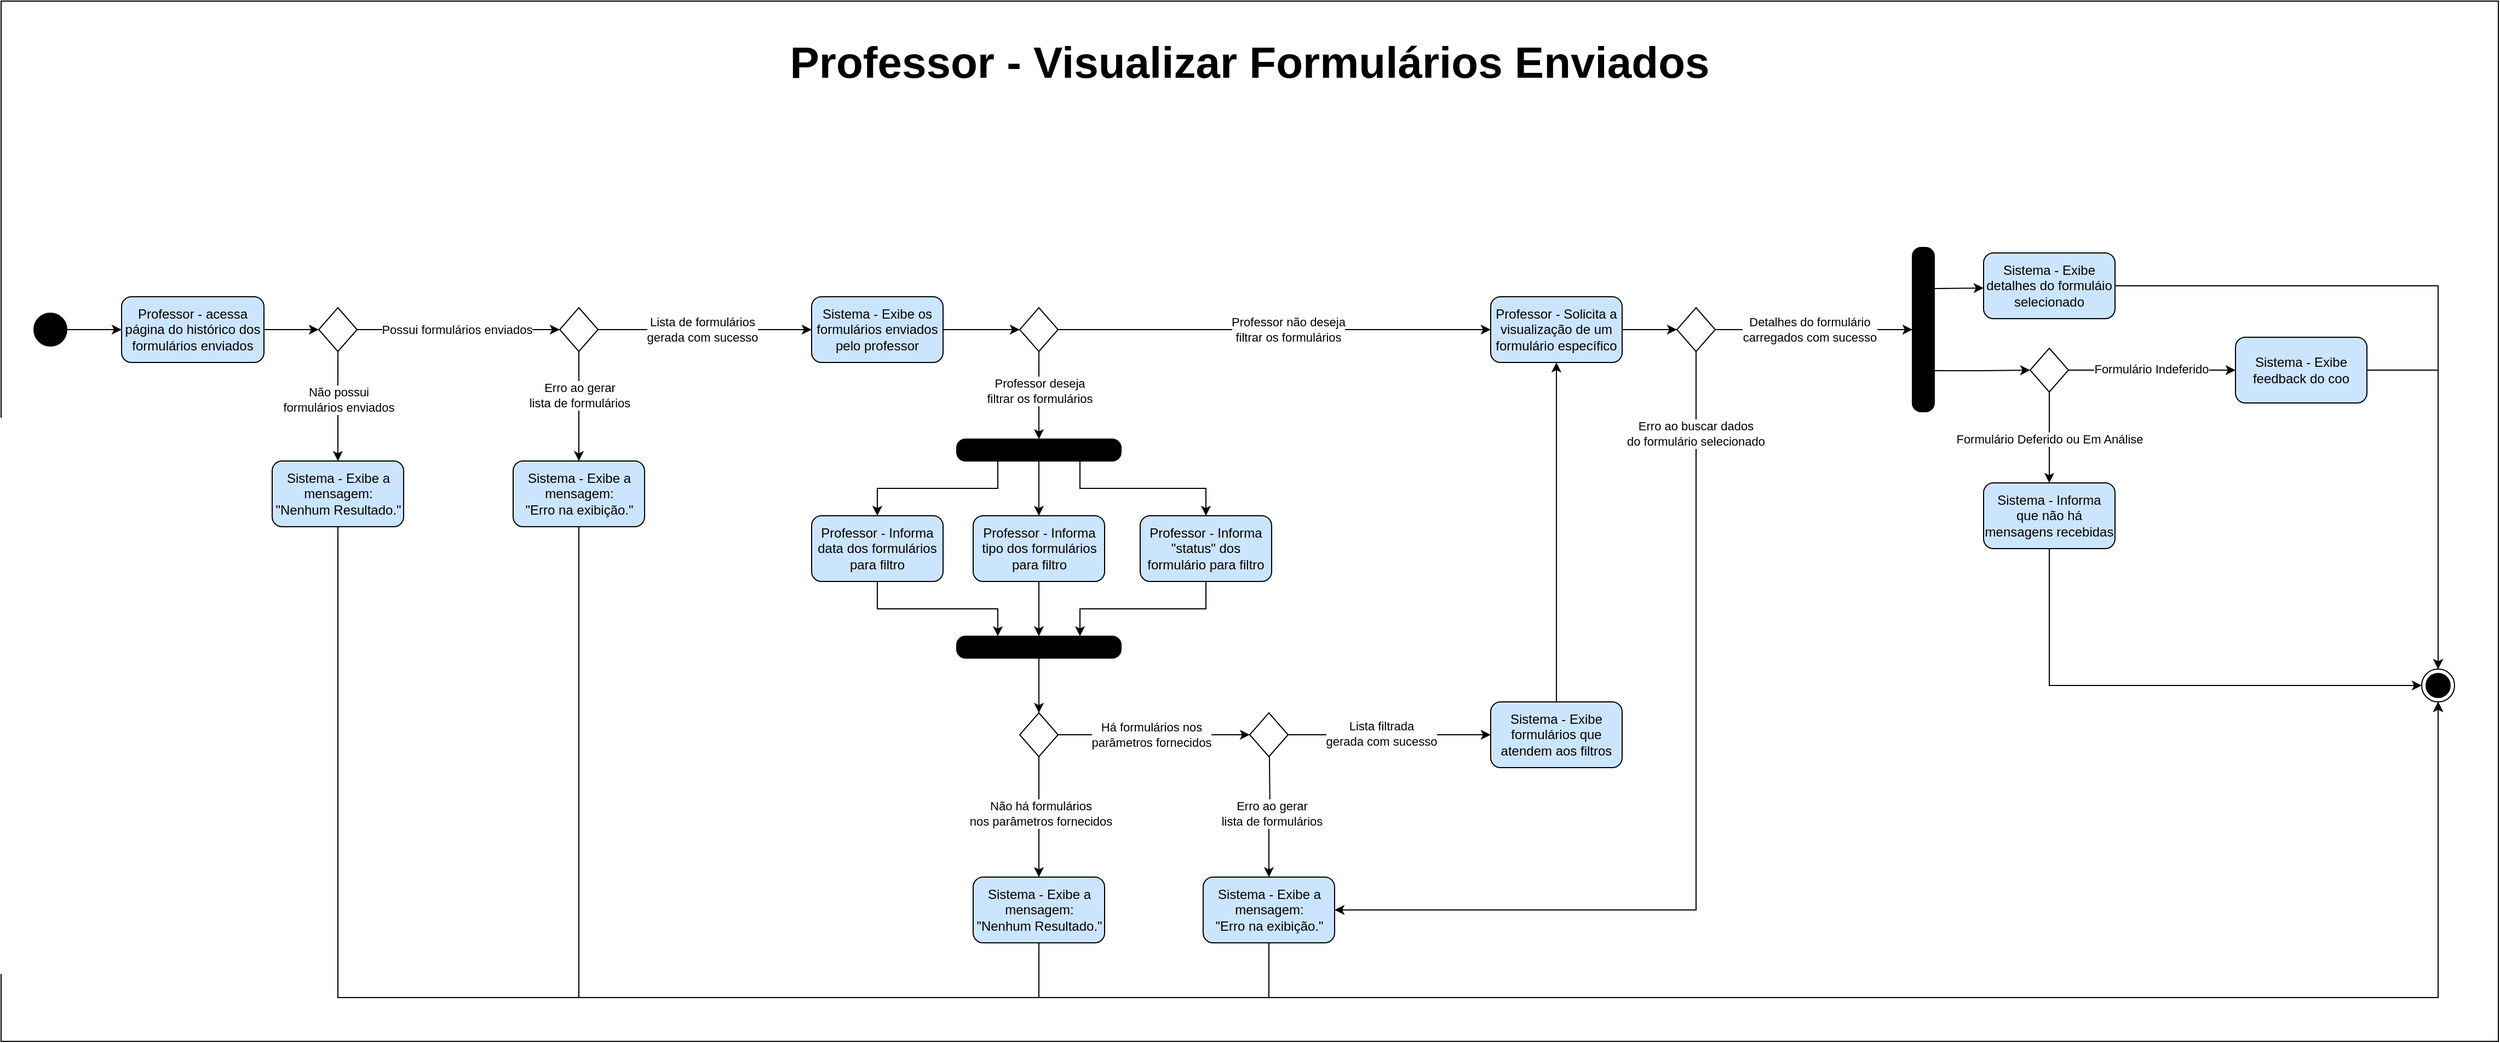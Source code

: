 <mxfile version="24.4.4" type="device">
  <diagram name="Page-1" id="IXXac6OYDvQR_CGgJ1Zi">
    <mxGraphModel dx="1750" dy="942" grid="1" gridSize="10" guides="1" tooltips="1" connect="1" arrows="1" fold="1" page="1" pageScale="1" pageWidth="850" pageHeight="1100" math="0" shadow="0">
      <root>
        <mxCell id="0" />
        <mxCell id="1" parent="0" />
        <mxCell id="3EkjWw5t4jy6jvHcOLfg-1" value="" style="rounded=0;whiteSpace=wrap;html=1;fillColor=none;" parent="1" vertex="1">
          <mxGeometry x="160" y="100" width="2280" height="950" as="geometry" />
        </mxCell>
        <mxCell id="3EkjWw5t4jy6jvHcOLfg-4" value="" style="ellipse;html=1;shape=endState;fillColor=#000000;strokeColor=#000000;" parent="1" vertex="1">
          <mxGeometry x="2370" y="710" width="30" height="30" as="geometry" />
        </mxCell>
        <mxCell id="3EkjWw5t4jy6jvHcOLfg-5" style="edgeStyle=orthogonalEdgeStyle;rounded=0;orthogonalLoop=1;jettySize=auto;html=1;exitX=1;exitY=0.5;exitDx=0;exitDy=0;exitPerimeter=0;entryX=0;entryY=0.5;entryDx=0;entryDy=0;" parent="1" source="3EkjWw5t4jy6jvHcOLfg-6" target="3EkjWw5t4jy6jvHcOLfg-8" edge="1">
          <mxGeometry relative="1" as="geometry" />
        </mxCell>
        <mxCell id="3EkjWw5t4jy6jvHcOLfg-6" value="" style="verticalLabelPosition=bottom;verticalAlign=top;html=1;shape=mxgraph.flowchart.on-page_reference;fillColor=#000000;" parent="1" vertex="1">
          <mxGeometry x="190" y="385" width="30" height="30" as="geometry" />
        </mxCell>
        <mxCell id="3EkjWw5t4jy6jvHcOLfg-7" style="edgeStyle=orthogonalEdgeStyle;rounded=0;orthogonalLoop=1;jettySize=auto;html=1;exitX=1;exitY=0.5;exitDx=0;exitDy=0;entryX=0;entryY=0.5;entryDx=0;entryDy=0;" parent="1" source="3EkjWw5t4jy6jvHcOLfg-8" target="3EkjWw5t4jy6jvHcOLfg-71" edge="1">
          <mxGeometry relative="1" as="geometry" />
        </mxCell>
        <mxCell id="3EkjWw5t4jy6jvHcOLfg-8" value="Professor -&amp;nbsp;acessa página do histórico dos formulários enviados" style="rounded=1;whiteSpace=wrap;html=1;fillColor=#CCE5FF;" parent="1" vertex="1">
          <mxGeometry x="270" y="370" width="130" height="60" as="geometry" />
        </mxCell>
        <mxCell id="HV80x1tlVx-LBfXgwce5-30" style="edgeStyle=orthogonalEdgeStyle;rounded=0;orthogonalLoop=1;jettySize=auto;html=1;exitX=0.5;exitY=1;exitDx=0;exitDy=0;entryX=0;entryY=0.5;entryDx=0;entryDy=0;" edge="1" parent="1" source="3EkjWw5t4jy6jvHcOLfg-16" target="HV80x1tlVx-LBfXgwce5-27">
          <mxGeometry relative="1" as="geometry" />
        </mxCell>
        <mxCell id="HV80x1tlVx-LBfXgwce5-34" value="Professor deseja &lt;br&gt;filtrar os formulários" style="edgeLabel;html=1;align=center;verticalAlign=middle;resizable=0;points=[];" vertex="1" connectable="0" parent="HV80x1tlVx-LBfXgwce5-30">
          <mxGeometry x="-0.117" relative="1" as="geometry">
            <mxPoint as="offset" />
          </mxGeometry>
        </mxCell>
        <mxCell id="HV80x1tlVx-LBfXgwce5-32" style="edgeStyle=orthogonalEdgeStyle;rounded=0;orthogonalLoop=1;jettySize=auto;html=1;exitX=1;exitY=0.5;exitDx=0;exitDy=0;entryX=0;entryY=0.5;entryDx=0;entryDy=0;" edge="1" parent="1" source="3EkjWw5t4jy6jvHcOLfg-16" target="3EkjWw5t4jy6jvHcOLfg-21">
          <mxGeometry relative="1" as="geometry">
            <Array as="points">
              <mxPoint x="1520" y="400" />
            </Array>
          </mxGeometry>
        </mxCell>
        <mxCell id="HV80x1tlVx-LBfXgwce5-38" value="Professor não deseja&lt;br&gt;filtrar os formulários" style="edgeLabel;html=1;align=center;verticalAlign=middle;resizable=0;points=[];" vertex="1" connectable="0" parent="HV80x1tlVx-LBfXgwce5-32">
          <mxGeometry x="-0.367" y="-3" relative="1" as="geometry">
            <mxPoint x="85" y="-3" as="offset" />
          </mxGeometry>
        </mxCell>
        <mxCell id="3EkjWw5t4jy6jvHcOLfg-16" value="" style="rhombus;whiteSpace=wrap;html=1;" parent="1" vertex="1">
          <mxGeometry x="1090" y="380" width="35" height="40" as="geometry" />
        </mxCell>
        <mxCell id="3EkjWw5t4jy6jvHcOLfg-17" style="edgeStyle=orthogonalEdgeStyle;rounded=0;orthogonalLoop=1;jettySize=auto;html=1;exitX=1;exitY=0.5;exitDx=0;exitDy=0;entryX=0;entryY=0.5;entryDx=0;entryDy=0;" parent="1" source="3EkjWw5t4jy6jvHcOLfg-18" target="3EkjWw5t4jy6jvHcOLfg-16" edge="1">
          <mxGeometry relative="1" as="geometry" />
        </mxCell>
        <mxCell id="3EkjWw5t4jy6jvHcOLfg-18" value="Sistema - Exibe os formulários enviados pelo professor" style="rounded=1;whiteSpace=wrap;html=1;fillColor=#CCE5FF;" parent="1" vertex="1">
          <mxGeometry x="900" y="370" width="120" height="60" as="geometry" />
        </mxCell>
        <mxCell id="HV80x1tlVx-LBfXgwce5-54" style="edgeStyle=orthogonalEdgeStyle;rounded=0;orthogonalLoop=1;jettySize=auto;html=1;exitX=1;exitY=0.5;exitDx=0;exitDy=0;entryX=0;entryY=0.5;entryDx=0;entryDy=0;" edge="1" parent="1" source="3EkjWw5t4jy6jvHcOLfg-21" target="HV80x1tlVx-LBfXgwce5-24">
          <mxGeometry relative="1" as="geometry" />
        </mxCell>
        <mxCell id="3EkjWw5t4jy6jvHcOLfg-21" value="Professor - Solicita a visualização de um formulário específico" style="rounded=1;whiteSpace=wrap;html=1;fillColor=#CCE5FF;" parent="1" vertex="1">
          <mxGeometry x="1520" y="370" width="120" height="60" as="geometry" />
        </mxCell>
        <mxCell id="3EkjWw5t4jy6jvHcOLfg-47" value="&lt;span style=&quot;font-size: 40px;&quot;&gt;&lt;b&gt;Professor - Visualizar Formulários Enviados&lt;/b&gt;&lt;/span&gt;" style="text;html=1;align=center;verticalAlign=middle;whiteSpace=wrap;rounded=0;" parent="1" vertex="1">
          <mxGeometry x="160" y="140" width="2280" height="30" as="geometry" />
        </mxCell>
        <mxCell id="HV80x1tlVx-LBfXgwce5-41" style="edgeStyle=orthogonalEdgeStyle;rounded=0;orthogonalLoop=1;jettySize=auto;html=1;exitX=0.5;exitY=1;exitDx=0;exitDy=0;entryX=0;entryY=0.75;entryDx=0;entryDy=0;" edge="1" parent="1" source="3EkjWw5t4jy6jvHcOLfg-51" target="HV80x1tlVx-LBfXgwce5-39">
          <mxGeometry relative="1" as="geometry" />
        </mxCell>
        <mxCell id="3EkjWw5t4jy6jvHcOLfg-51" value="Professor - Informa data dos formulários para filtro" style="rounded=1;whiteSpace=wrap;html=1;fillColor=#CCE5FF;arcSize=15;" parent="1" vertex="1">
          <mxGeometry x="900" y="570" width="120" height="60" as="geometry" />
        </mxCell>
        <mxCell id="HV80x1tlVx-LBfXgwce5-40" style="edgeStyle=orthogonalEdgeStyle;rounded=0;orthogonalLoop=1;jettySize=auto;html=1;exitX=0.5;exitY=1;exitDx=0;exitDy=0;entryX=0;entryY=0.5;entryDx=0;entryDy=0;" edge="1" parent="1" source="3EkjWw5t4jy6jvHcOLfg-53" target="HV80x1tlVx-LBfXgwce5-39">
          <mxGeometry relative="1" as="geometry" />
        </mxCell>
        <mxCell id="3EkjWw5t4jy6jvHcOLfg-53" value="Professor - Informa tipo dos formulários para filtro" style="rounded=1;whiteSpace=wrap;html=1;fillColor=#CCE5FF;arcSize=15;" parent="1" vertex="1">
          <mxGeometry x="1047.5" y="570" width="120" height="60" as="geometry" />
        </mxCell>
        <mxCell id="HV80x1tlVx-LBfXgwce5-52" style="edgeStyle=orthogonalEdgeStyle;rounded=0;orthogonalLoop=1;jettySize=auto;html=1;exitX=0.5;exitY=0;exitDx=0;exitDy=0;entryX=0.5;entryY=1;entryDx=0;entryDy=0;" edge="1" parent="1" source="3EkjWw5t4jy6jvHcOLfg-64" target="3EkjWw5t4jy6jvHcOLfg-21">
          <mxGeometry relative="1" as="geometry" />
        </mxCell>
        <mxCell id="3EkjWw5t4jy6jvHcOLfg-64" value="Sistema - Exibe formulários que atendem aos filtros" style="rounded=1;whiteSpace=wrap;html=1;fillColor=#CCE5FF;" parent="1" vertex="1">
          <mxGeometry x="1520" y="740" width="120" height="60" as="geometry" />
        </mxCell>
        <mxCell id="HV80x1tlVx-LBfXgwce5-2" style="edgeStyle=orthogonalEdgeStyle;rounded=0;orthogonalLoop=1;jettySize=auto;html=1;exitX=1;exitY=0.5;exitDx=0;exitDy=0;entryX=0;entryY=0.5;entryDx=0;entryDy=0;" edge="1" parent="1" source="3EkjWw5t4jy6jvHcOLfg-70" target="HV80x1tlVx-LBfXgwce5-17">
          <mxGeometry relative="1" as="geometry" />
        </mxCell>
        <mxCell id="HV80x1tlVx-LBfXgwce5-15" value="Há formulários nos &lt;br&gt;parâmetros fornecidos" style="edgeLabel;html=1;align=center;verticalAlign=middle;resizable=0;points=[];" vertex="1" connectable="0" parent="HV80x1tlVx-LBfXgwce5-2">
          <mxGeometry x="-0.44" relative="1" as="geometry">
            <mxPoint x="36" as="offset" />
          </mxGeometry>
        </mxCell>
        <mxCell id="HV80x1tlVx-LBfXgwce5-20" style="edgeStyle=orthogonalEdgeStyle;rounded=0;orthogonalLoop=1;jettySize=auto;html=1;exitX=0.5;exitY=1;exitDx=0;exitDy=0;entryX=0.5;entryY=0;entryDx=0;entryDy=0;" edge="1" parent="1" source="3EkjWw5t4jy6jvHcOLfg-70" target="HV80x1tlVx-LBfXgwce5-21">
          <mxGeometry relative="1" as="geometry" />
        </mxCell>
        <mxCell id="HV80x1tlVx-LBfXgwce5-45" value="&lt;span style=&quot;color: rgba(0, 0, 0, 0); font-family: monospace; font-size: 0px; text-align: start; background-color: rgb(251, 251, 251);&quot;&gt;%3CmxGraphModel%3E%3Croot%3E%3CmxCell%20id%3D%220%22%2F%3E%3CmxCell%20id%3D%221%22%20parent%3D%220%22%2F%3E%3CmxCell%20id%3D%222%22%20value%3D%22H%C3%A1%20formul%C3%A1rios%20nos%20%26lt%3Bbr%26gt%3Bpar%C3%A2metros%20fornecidos%22%20style%3D%22edgeLabel%3Bhtml%3D1%3Balign%3Dcenter%3BverticalAlign%3Dmiddle%3Bresizable%3D0%3Bpoints%3D%5B%5D%3B%22%20vertex%3D%221%22%20connectable%3D%220%22%20parent%3D%221%22%3E%3CmxGeometry%20x%3D%221209.571%22%20y%3D%22770%22%20as%3D%22geometry%22%2F%3E%3C%2FmxCell%3E%3C%2Froot%3E%3C%2FmxGraphModel%3E&lt;/span&gt;&lt;span style=&quot;color: rgba(0, 0, 0, 0); font-family: monospace; font-size: 0px; text-align: start; background-color: rgb(251, 251, 251);&quot;&gt;%3CmxGraphModel%3E%3Croot%3E%3CmxCell%20id%3D%220%22%2F%3E%3CmxCell%20id%3D%221%22%20parent%3D%220%22%2F%3E%3CmxCell%20id%3D%222%22%20value%3D%22H%C3%A1%20formul%C3%A1rios%20nos%20%26lt%3Bbr%26gt%3Bpar%C3%A2metros%20fornecidos%22%20style%3D%22edgeLabel%3Bhtml%3D1%3Balign%3Dcenter%3BverticalAlign%3Dmiddle%3Bresizable%3D0%3Bpoints%3D%5B%5D%3B%22%20vertex%3D%221%22%20connectable%3D%220%22%20parent%3D%221%22%3E%3CmxGeometry%20x%3D%221209.571%22%20y%3D%22770%22%20as%3D%22geometry%22%2F%3E%3C%2FmxCell%3E%3C%2Froot%3E%3C%2FmxGraphModel%3E&lt;/span&gt;" style="edgeLabel;html=1;align=center;verticalAlign=middle;resizable=0;points=[];" vertex="1" connectable="0" parent="HV80x1tlVx-LBfXgwce5-20">
          <mxGeometry x="-0.22" relative="1" as="geometry">
            <mxPoint as="offset" />
          </mxGeometry>
        </mxCell>
        <mxCell id="HV80x1tlVx-LBfXgwce5-46" value="Não há formulários &lt;br&gt;nos parâmetros fornecidos" style="edgeLabel;html=1;align=center;verticalAlign=middle;resizable=0;points=[];" vertex="1" connectable="0" parent="HV80x1tlVx-LBfXgwce5-20">
          <mxGeometry x="-0.063" y="1" relative="1" as="geometry">
            <mxPoint as="offset" />
          </mxGeometry>
        </mxCell>
        <mxCell id="3EkjWw5t4jy6jvHcOLfg-70" value="" style="rhombus;whiteSpace=wrap;html=1;" parent="1" vertex="1">
          <mxGeometry x="1090" y="750" width="35" height="40" as="geometry" />
        </mxCell>
        <mxCell id="3EkjWw5t4jy6jvHcOLfg-72" style="edgeStyle=orthogonalEdgeStyle;rounded=0;orthogonalLoop=1;jettySize=auto;html=1;exitX=1;exitY=0.5;exitDx=0;exitDy=0;entryX=0;entryY=0.5;entryDx=0;entryDy=0;" parent="1" source="3EkjWw5t4jy6jvHcOLfg-71" target="HV80x1tlVx-LBfXgwce5-5" edge="1">
          <mxGeometry relative="1" as="geometry" />
        </mxCell>
        <mxCell id="3EkjWw5t4jy6jvHcOLfg-73" value="Possui formulários enviados" style="edgeLabel;html=1;align=center;verticalAlign=middle;resizable=0;points=[];" parent="3EkjWw5t4jy6jvHcOLfg-72" vertex="1" connectable="0">
          <mxGeometry x="-0.351" y="3" relative="1" as="geometry">
            <mxPoint x="31" y="3" as="offset" />
          </mxGeometry>
        </mxCell>
        <mxCell id="3EkjWw5t4jy6jvHcOLfg-74" style="edgeStyle=orthogonalEdgeStyle;rounded=0;orthogonalLoop=1;jettySize=auto;html=1;exitX=0.5;exitY=1;exitDx=0;exitDy=0;entryX=0.5;entryY=0;entryDx=0;entryDy=0;" parent="1" source="3EkjWw5t4jy6jvHcOLfg-71" target="HV80x1tlVx-LBfXgwce5-3" edge="1">
          <mxGeometry relative="1" as="geometry" />
        </mxCell>
        <mxCell id="3EkjWw5t4jy6jvHcOLfg-75" value="Não possui &lt;br&gt;formulários enviados" style="edgeLabel;html=1;align=center;verticalAlign=middle;resizable=0;points=[];" parent="3EkjWw5t4jy6jvHcOLfg-74" vertex="1" connectable="0">
          <mxGeometry x="-0.929" y="2" relative="1" as="geometry">
            <mxPoint x="-2" y="40" as="offset" />
          </mxGeometry>
        </mxCell>
        <mxCell id="3EkjWw5t4jy6jvHcOLfg-71" value="" style="rhombus;whiteSpace=wrap;html=1;" parent="1" vertex="1">
          <mxGeometry x="450" y="380" width="35" height="40" as="geometry" />
        </mxCell>
        <mxCell id="HV80x1tlVx-LBfXgwce5-4" style="edgeStyle=orthogonalEdgeStyle;rounded=0;orthogonalLoop=1;jettySize=auto;html=1;exitX=0.5;exitY=1;exitDx=0;exitDy=0;entryX=0.5;entryY=1;entryDx=0;entryDy=0;" edge="1" parent="1" source="HV80x1tlVx-LBfXgwce5-3" target="3EkjWw5t4jy6jvHcOLfg-4">
          <mxGeometry relative="1" as="geometry">
            <Array as="points">
              <mxPoint x="468" y="1010" />
              <mxPoint x="2385" y="1010" />
            </Array>
          </mxGeometry>
        </mxCell>
        <mxCell id="HV80x1tlVx-LBfXgwce5-3" value="Sistema - Exibe a mensagem: &lt;br&gt;&quot;Nenhum Resultado.&quot;" style="rounded=1;whiteSpace=wrap;html=1;fillColor=#CCE5FF;" vertex="1" parent="1">
          <mxGeometry x="407.5" y="520" width="120" height="60" as="geometry" />
        </mxCell>
        <mxCell id="HV80x1tlVx-LBfXgwce5-7" style="edgeStyle=orthogonalEdgeStyle;rounded=0;orthogonalLoop=1;jettySize=auto;html=1;exitX=1;exitY=0.5;exitDx=0;exitDy=0;entryX=0;entryY=0.5;entryDx=0;entryDy=0;" edge="1" parent="1" source="HV80x1tlVx-LBfXgwce5-5" target="3EkjWw5t4jy6jvHcOLfg-18">
          <mxGeometry relative="1" as="geometry" />
        </mxCell>
        <mxCell id="HV80x1tlVx-LBfXgwce5-9" value="Lista de formulários &lt;br&gt;gerada com sucesso" style="edgeLabel;html=1;align=center;verticalAlign=middle;resizable=0;points=[];" vertex="1" connectable="0" parent="HV80x1tlVx-LBfXgwce5-7">
          <mxGeometry x="-0.147" y="2" relative="1" as="geometry">
            <mxPoint x="12" y="2" as="offset" />
          </mxGeometry>
        </mxCell>
        <mxCell id="HV80x1tlVx-LBfXgwce5-10" style="edgeStyle=orthogonalEdgeStyle;rounded=0;orthogonalLoop=1;jettySize=auto;html=1;exitX=0.5;exitY=1;exitDx=0;exitDy=0;entryX=0.5;entryY=0;entryDx=0;entryDy=0;" edge="1" parent="1" source="HV80x1tlVx-LBfXgwce5-5" target="HV80x1tlVx-LBfXgwce5-12">
          <mxGeometry relative="1" as="geometry" />
        </mxCell>
        <mxCell id="HV80x1tlVx-LBfXgwce5-11" value="Erro ao gerar &lt;br&gt;lista de formulários" style="edgeLabel;html=1;align=center;verticalAlign=middle;resizable=0;points=[];" vertex="1" connectable="0" parent="HV80x1tlVx-LBfXgwce5-10">
          <mxGeometry x="-0.528" y="-1" relative="1" as="geometry">
            <mxPoint x="1" y="16" as="offset" />
          </mxGeometry>
        </mxCell>
        <mxCell id="HV80x1tlVx-LBfXgwce5-5" value="" style="rhombus;whiteSpace=wrap;html=1;" vertex="1" parent="1">
          <mxGeometry x="670" y="380" width="35" height="40" as="geometry" />
        </mxCell>
        <mxCell id="HV80x1tlVx-LBfXgwce5-13" style="edgeStyle=orthogonalEdgeStyle;rounded=0;orthogonalLoop=1;jettySize=auto;html=1;exitX=0.5;exitY=1;exitDx=0;exitDy=0;entryX=0.5;entryY=1;entryDx=0;entryDy=0;" edge="1" parent="1" source="HV80x1tlVx-LBfXgwce5-12" target="3EkjWw5t4jy6jvHcOLfg-4">
          <mxGeometry relative="1" as="geometry">
            <Array as="points">
              <mxPoint x="688" y="1010" />
              <mxPoint x="2385" y="1010" />
            </Array>
          </mxGeometry>
        </mxCell>
        <mxCell id="HV80x1tlVx-LBfXgwce5-12" value="Sistema - Exibe a mensagem: &lt;br&gt;&quot;Erro na exibição.&quot;" style="rounded=1;whiteSpace=wrap;html=1;fillColor=#CCE5FF;" vertex="1" parent="1">
          <mxGeometry x="627.5" y="520" width="120" height="60" as="geometry" />
        </mxCell>
        <mxCell id="HV80x1tlVx-LBfXgwce5-18" style="edgeStyle=orthogonalEdgeStyle;rounded=0;orthogonalLoop=1;jettySize=auto;html=1;exitX=1;exitY=0.5;exitDx=0;exitDy=0;entryX=0;entryY=0.5;entryDx=0;entryDy=0;" edge="1" parent="1" source="HV80x1tlVx-LBfXgwce5-17" target="3EkjWw5t4jy6jvHcOLfg-64">
          <mxGeometry relative="1" as="geometry" />
        </mxCell>
        <mxCell id="HV80x1tlVx-LBfXgwce5-19" value="Lista filtrada&lt;br&gt;gerada com sucesso" style="edgeLabel;html=1;align=center;verticalAlign=middle;resizable=0;points=[];" vertex="1" connectable="0" parent="HV80x1tlVx-LBfXgwce5-18">
          <mxGeometry x="-0.081" y="1" relative="1" as="geometry">
            <mxPoint as="offset" />
          </mxGeometry>
        </mxCell>
        <mxCell id="HV80x1tlVx-LBfXgwce5-17" value="" style="rhombus;whiteSpace=wrap;html=1;" vertex="1" parent="1">
          <mxGeometry x="1300" y="750" width="35" height="40" as="geometry" />
        </mxCell>
        <mxCell id="HV80x1tlVx-LBfXgwce5-83" style="edgeStyle=orthogonalEdgeStyle;rounded=0;orthogonalLoop=1;jettySize=auto;html=1;exitX=0.5;exitY=1;exitDx=0;exitDy=0;entryX=0.5;entryY=1;entryDx=0;entryDy=0;" edge="1" parent="1" source="HV80x1tlVx-LBfXgwce5-21" target="3EkjWw5t4jy6jvHcOLfg-4">
          <mxGeometry relative="1" as="geometry">
            <Array as="points">
              <mxPoint x="1108" y="1010" />
              <mxPoint x="2385" y="1010" />
            </Array>
          </mxGeometry>
        </mxCell>
        <mxCell id="HV80x1tlVx-LBfXgwce5-21" value="Sistema - Exibe a mensagem:&lt;br&gt;&quot;Nenhum Resultado.&quot;" style="rounded=1;whiteSpace=wrap;html=1;fillColor=#CCE5FF;" vertex="1" parent="1">
          <mxGeometry x="1047.5" y="900" width="120" height="60" as="geometry" />
        </mxCell>
        <mxCell id="HV80x1tlVx-LBfXgwce5-58" style="edgeStyle=orthogonalEdgeStyle;rounded=0;orthogonalLoop=1;jettySize=auto;html=1;exitX=1;exitY=0.5;exitDx=0;exitDy=0;entryX=1;entryY=0.5;entryDx=0;entryDy=0;" edge="1" parent="1" source="HV80x1tlVx-LBfXgwce5-24" target="HV80x1tlVx-LBfXgwce5-65">
          <mxGeometry relative="1" as="geometry">
            <mxPoint x="1910" y="400" as="targetPoint" />
          </mxGeometry>
        </mxCell>
        <mxCell id="HV80x1tlVx-LBfXgwce5-59" value="Detalhes do formulário &lt;br&gt;carregados com sucesso" style="edgeLabel;html=1;align=center;verticalAlign=middle;resizable=0;points=[];" vertex="1" connectable="0" parent="HV80x1tlVx-LBfXgwce5-58">
          <mxGeometry x="-0.252" y="4" relative="1" as="geometry">
            <mxPoint x="18" y="4" as="offset" />
          </mxGeometry>
        </mxCell>
        <mxCell id="HV80x1tlVx-LBfXgwce5-60" style="edgeStyle=orthogonalEdgeStyle;rounded=0;orthogonalLoop=1;jettySize=auto;html=1;exitX=0.5;exitY=1;exitDx=0;exitDy=0;entryX=1;entryY=0.5;entryDx=0;entryDy=0;" edge="1" parent="1" source="HV80x1tlVx-LBfXgwce5-24" target="HV80x1tlVx-LBfXgwce5-50">
          <mxGeometry relative="1" as="geometry" />
        </mxCell>
        <mxCell id="HV80x1tlVx-LBfXgwce5-61" value="Erro ao buscar dados &lt;br&gt;do formulário selecionado" style="edgeLabel;html=1;align=center;verticalAlign=middle;resizable=0;points=[];" vertex="1" connectable="0" parent="HV80x1tlVx-LBfXgwce5-60">
          <mxGeometry x="-0.821" y="-1" relative="1" as="geometry">
            <mxPoint as="offset" />
          </mxGeometry>
        </mxCell>
        <mxCell id="HV80x1tlVx-LBfXgwce5-24" value="" style="rhombus;whiteSpace=wrap;html=1;" vertex="1" parent="1">
          <mxGeometry x="1690" y="380" width="35" height="40" as="geometry" />
        </mxCell>
        <mxCell id="HV80x1tlVx-LBfXgwce5-35" style="edgeStyle=orthogonalEdgeStyle;rounded=0;orthogonalLoop=1;jettySize=auto;html=1;exitX=1;exitY=0.5;exitDx=0;exitDy=0;entryX=0.5;entryY=0;entryDx=0;entryDy=0;" edge="1" parent="1" source="HV80x1tlVx-LBfXgwce5-27" target="3EkjWw5t4jy6jvHcOLfg-53">
          <mxGeometry relative="1" as="geometry" />
        </mxCell>
        <mxCell id="HV80x1tlVx-LBfXgwce5-36" style="edgeStyle=orthogonalEdgeStyle;rounded=0;orthogonalLoop=1;jettySize=auto;html=1;exitX=1;exitY=0.75;exitDx=0;exitDy=0;entryX=0.5;entryY=0;entryDx=0;entryDy=0;" edge="1" parent="1" source="HV80x1tlVx-LBfXgwce5-27" target="3EkjWw5t4jy6jvHcOLfg-51">
          <mxGeometry relative="1" as="geometry" />
        </mxCell>
        <mxCell id="HV80x1tlVx-LBfXgwce5-37" style="edgeStyle=orthogonalEdgeStyle;rounded=0;orthogonalLoop=1;jettySize=auto;html=1;exitX=1;exitY=0.25;exitDx=0;exitDy=0;entryX=0.5;entryY=0;entryDx=0;entryDy=0;" edge="1" parent="1" source="HV80x1tlVx-LBfXgwce5-27" target="3EkjWw5t4jy6jvHcOLfg-54">
          <mxGeometry relative="1" as="geometry" />
        </mxCell>
        <mxCell id="HV80x1tlVx-LBfXgwce5-27" value="" style="rounded=1;whiteSpace=wrap;html=1;arcSize=40;fillColor=#000000;direction=south;" vertex="1" parent="1">
          <mxGeometry x="1032.5" y="500" width="150" height="20" as="geometry" />
        </mxCell>
        <mxCell id="HV80x1tlVx-LBfXgwce5-42" style="edgeStyle=orthogonalEdgeStyle;rounded=0;orthogonalLoop=1;jettySize=auto;html=1;exitX=0.5;exitY=1;exitDx=0;exitDy=0;entryX=0;entryY=0.25;entryDx=0;entryDy=0;" edge="1" parent="1" source="3EkjWw5t4jy6jvHcOLfg-54" target="HV80x1tlVx-LBfXgwce5-39">
          <mxGeometry relative="1" as="geometry" />
        </mxCell>
        <mxCell id="3EkjWw5t4jy6jvHcOLfg-54" value="Professor - Informa &quot;status&quot; dos formulário para filtro" style="rounded=1;whiteSpace=wrap;html=1;fillColor=#CCE5FF;arcSize=15;" parent="1" vertex="1">
          <mxGeometry x="1200" y="570" width="120" height="60" as="geometry" />
        </mxCell>
        <mxCell id="HV80x1tlVx-LBfXgwce5-44" style="edgeStyle=orthogonalEdgeStyle;rounded=0;orthogonalLoop=1;jettySize=auto;html=1;exitX=1;exitY=0.5;exitDx=0;exitDy=0;entryX=0.5;entryY=0;entryDx=0;entryDy=0;" edge="1" parent="1" source="HV80x1tlVx-LBfXgwce5-39" target="3EkjWw5t4jy6jvHcOLfg-70">
          <mxGeometry relative="1" as="geometry" />
        </mxCell>
        <mxCell id="HV80x1tlVx-LBfXgwce5-39" value="" style="rounded=1;whiteSpace=wrap;html=1;arcSize=40;fillColor=#000000;direction=south;" vertex="1" parent="1">
          <mxGeometry x="1032.5" y="680" width="150" height="20" as="geometry" />
        </mxCell>
        <mxCell id="HV80x1tlVx-LBfXgwce5-47" style="edgeStyle=orthogonalEdgeStyle;rounded=0;orthogonalLoop=1;jettySize=auto;html=1;exitX=0.5;exitY=1;exitDx=0;exitDy=0;entryX=0.5;entryY=0;entryDx=0;entryDy=0;" edge="1" parent="1" target="HV80x1tlVx-LBfXgwce5-50">
          <mxGeometry relative="1" as="geometry">
            <mxPoint x="1318" y="790" as="sourcePoint" />
          </mxGeometry>
        </mxCell>
        <mxCell id="HV80x1tlVx-LBfXgwce5-48" value="&lt;span style=&quot;color: rgba(0, 0, 0, 0); font-family: monospace; font-size: 0px; text-align: start; background-color: rgb(251, 251, 251);&quot;&gt;%3CmxGraphModel%3E%3Croot%3E%3CmxCell%20id%3D%220%22%2F%3E%3CmxCell%20id%3D%221%22%20parent%3D%220%22%2F%3E%3CmxCell%20id%3D%222%22%20value%3D%22H%C3%A1%20formul%C3%A1rios%20nos%20%26lt%3Bbr%26gt%3Bpar%C3%A2metros%20fornecidos%22%20style%3D%22edgeLabel%3Bhtml%3D1%3Balign%3Dcenter%3BverticalAlign%3Dmiddle%3Bresizable%3D0%3Bpoints%3D%5B%5D%3B%22%20vertex%3D%221%22%20connectable%3D%220%22%20parent%3D%221%22%3E%3CmxGeometry%20x%3D%221209.571%22%20y%3D%22770%22%20as%3D%22geometry%22%2F%3E%3C%2FmxCell%3E%3C%2Froot%3E%3C%2FmxGraphModel%3E&lt;/span&gt;&lt;span style=&quot;color: rgba(0, 0, 0, 0); font-family: monospace; font-size: 0px; text-align: start; background-color: rgb(251, 251, 251);&quot;&gt;%3CmxGraphModel%3E%3Croot%3E%3CmxCell%20id%3D%220%22%2F%3E%3CmxCell%20id%3D%221%22%20parent%3D%220%22%2F%3E%3CmxCell%20id%3D%222%22%20value%3D%22H%C3%A1%20formul%C3%A1rios%20nos%20%26lt%3Bbr%26gt%3Bpar%C3%A2metros%20fornecidos%22%20style%3D%22edgeLabel%3Bhtml%3D1%3Balign%3Dcenter%3BverticalAlign%3Dmiddle%3Bresizable%3D0%3Bpoints%3D%5B%5D%3B%22%20vertex%3D%221%22%20connectable%3D%220%22%20parent%3D%221%22%3E%3CmxGeometry%20x%3D%221209.571%22%20y%3D%22770%22%20as%3D%22geometry%22%2F%3E%3C%2FmxCell%3E%3C%2Froot%3E%3C%2FmxGraphModel%3E&lt;/span&gt;" style="edgeLabel;html=1;align=center;verticalAlign=middle;resizable=0;points=[];" vertex="1" connectable="0" parent="HV80x1tlVx-LBfXgwce5-47">
          <mxGeometry x="-0.22" relative="1" as="geometry">
            <mxPoint as="offset" />
          </mxGeometry>
        </mxCell>
        <mxCell id="HV80x1tlVx-LBfXgwce5-49" value="Erro ao gerar&lt;br&gt;lista de formulários" style="edgeLabel;html=1;align=center;verticalAlign=middle;resizable=0;points=[];" vertex="1" connectable="0" parent="HV80x1tlVx-LBfXgwce5-47">
          <mxGeometry x="-0.063" y="1" relative="1" as="geometry">
            <mxPoint as="offset" />
          </mxGeometry>
        </mxCell>
        <mxCell id="HV80x1tlVx-LBfXgwce5-84" style="edgeStyle=orthogonalEdgeStyle;rounded=0;orthogonalLoop=1;jettySize=auto;html=1;exitX=0.5;exitY=1;exitDx=0;exitDy=0;entryX=0.5;entryY=1;entryDx=0;entryDy=0;" edge="1" parent="1" source="HV80x1tlVx-LBfXgwce5-50" target="3EkjWw5t4jy6jvHcOLfg-4">
          <mxGeometry relative="1" as="geometry">
            <mxPoint x="2320" y="770" as="targetPoint" />
            <Array as="points">
              <mxPoint x="1318" y="1010" />
              <mxPoint x="2385" y="1010" />
            </Array>
          </mxGeometry>
        </mxCell>
        <mxCell id="HV80x1tlVx-LBfXgwce5-50" value="Sistema - Exibe a mensagem:&lt;br&gt;&quot;Erro na exibição.&quot;" style="rounded=1;whiteSpace=wrap;html=1;fillColor=#CCE5FF;" vertex="1" parent="1">
          <mxGeometry x="1257.5" y="900" width="120" height="60" as="geometry" />
        </mxCell>
        <mxCell id="HV80x1tlVx-LBfXgwce5-69" style="edgeStyle=orthogonalEdgeStyle;rounded=0;orthogonalLoop=1;jettySize=auto;html=1;exitX=0;exitY=0.75;exitDx=0;exitDy=0;entryX=0;entryY=0.5;entryDx=0;entryDy=0;" edge="1" parent="1" source="HV80x1tlVx-LBfXgwce5-65">
          <mxGeometry relative="1" as="geometry">
            <mxPoint x="1970" y="362" as="targetPoint" />
          </mxGeometry>
        </mxCell>
        <mxCell id="HV80x1tlVx-LBfXgwce5-71" style="edgeStyle=orthogonalEdgeStyle;rounded=0;orthogonalLoop=1;jettySize=auto;html=1;exitX=0;exitY=0.25;exitDx=0;exitDy=0;entryX=0;entryY=0.5;entryDx=0;entryDy=0;" edge="1" parent="1" source="HV80x1tlVx-LBfXgwce5-65" target="HV80x1tlVx-LBfXgwce5-72">
          <mxGeometry relative="1" as="geometry" />
        </mxCell>
        <mxCell id="HV80x1tlVx-LBfXgwce5-65" value="" style="rounded=1;whiteSpace=wrap;html=1;arcSize=40;fillColor=#000000;direction=south;rotation=90;" vertex="1" parent="1">
          <mxGeometry x="1840" y="390" width="150" height="20" as="geometry" />
        </mxCell>
        <mxCell id="HV80x1tlVx-LBfXgwce5-80" style="edgeStyle=orthogonalEdgeStyle;rounded=0;orthogonalLoop=1;jettySize=auto;html=1;exitX=1;exitY=0.5;exitDx=0;exitDy=0;entryX=0.5;entryY=0;entryDx=0;entryDy=0;" edge="1" parent="1" source="HV80x1tlVx-LBfXgwce5-68" target="3EkjWw5t4jy6jvHcOLfg-4">
          <mxGeometry relative="1" as="geometry">
            <mxPoint x="2390" y="710" as="targetPoint" />
          </mxGeometry>
        </mxCell>
        <mxCell id="HV80x1tlVx-LBfXgwce5-68" value="Sistema - Exibe detalhes do formuláio selecionado" style="rounded=1;whiteSpace=wrap;html=1;fillColor=#CCE5FF;" vertex="1" parent="1">
          <mxGeometry x="1970" y="330" width="120" height="60" as="geometry" />
        </mxCell>
        <mxCell id="HV80x1tlVx-LBfXgwce5-81" style="edgeStyle=orthogonalEdgeStyle;rounded=0;orthogonalLoop=1;jettySize=auto;html=1;exitX=1;exitY=0.5;exitDx=0;exitDy=0;entryX=0.5;entryY=0;entryDx=0;entryDy=0;" edge="1" parent="1" source="HV80x1tlVx-LBfXgwce5-70" target="3EkjWw5t4jy6jvHcOLfg-4">
          <mxGeometry relative="1" as="geometry">
            <mxPoint x="2390" y="710" as="targetPoint" />
          </mxGeometry>
        </mxCell>
        <mxCell id="HV80x1tlVx-LBfXgwce5-70" value="Sistema - Exibe feedback do coo" style="rounded=1;whiteSpace=wrap;html=1;fillColor=#CCE5FF;" vertex="1" parent="1">
          <mxGeometry x="2200" y="407" width="120" height="60" as="geometry" />
        </mxCell>
        <mxCell id="HV80x1tlVx-LBfXgwce5-75" style="edgeStyle=orthogonalEdgeStyle;rounded=0;orthogonalLoop=1;jettySize=auto;html=1;exitX=1;exitY=0.5;exitDx=0;exitDy=0;entryX=0;entryY=0.5;entryDx=0;entryDy=0;" edge="1" parent="1" source="HV80x1tlVx-LBfXgwce5-72" target="HV80x1tlVx-LBfXgwce5-70">
          <mxGeometry relative="1" as="geometry" />
        </mxCell>
        <mxCell id="HV80x1tlVx-LBfXgwce5-76" value="Formulário Indeferido" style="edgeLabel;html=1;align=center;verticalAlign=middle;resizable=0;points=[];" vertex="1" connectable="0" parent="HV80x1tlVx-LBfXgwce5-75">
          <mxGeometry x="-0.018" y="1" relative="1" as="geometry">
            <mxPoint as="offset" />
          </mxGeometry>
        </mxCell>
        <mxCell id="HV80x1tlVx-LBfXgwce5-77" style="edgeStyle=orthogonalEdgeStyle;rounded=0;orthogonalLoop=1;jettySize=auto;html=1;exitX=0.5;exitY=1;exitDx=0;exitDy=0;entryX=0.5;entryY=0;entryDx=0;entryDy=0;" edge="1" parent="1" source="HV80x1tlVx-LBfXgwce5-72" target="HV80x1tlVx-LBfXgwce5-79">
          <mxGeometry relative="1" as="geometry" />
        </mxCell>
        <mxCell id="HV80x1tlVx-LBfXgwce5-78" value="Formulário Deferido ou Em Análise" style="edgeLabel;html=1;align=center;verticalAlign=middle;resizable=0;points=[];" vertex="1" connectable="0" parent="HV80x1tlVx-LBfXgwce5-77">
          <mxGeometry x="-0.934" relative="1" as="geometry">
            <mxPoint y="40" as="offset" />
          </mxGeometry>
        </mxCell>
        <mxCell id="HV80x1tlVx-LBfXgwce5-72" value="" style="rhombus;whiteSpace=wrap;html=1;" vertex="1" parent="1">
          <mxGeometry x="2012.5" y="417" width="35" height="40" as="geometry" />
        </mxCell>
        <mxCell id="HV80x1tlVx-LBfXgwce5-82" style="edgeStyle=orthogonalEdgeStyle;rounded=0;orthogonalLoop=1;jettySize=auto;html=1;exitX=0.5;exitY=1;exitDx=0;exitDy=0;entryX=0;entryY=0.5;entryDx=0;entryDy=0;" edge="1" parent="1" source="HV80x1tlVx-LBfXgwce5-79" target="3EkjWw5t4jy6jvHcOLfg-4">
          <mxGeometry relative="1" as="geometry" />
        </mxCell>
        <mxCell id="HV80x1tlVx-LBfXgwce5-79" value="Sistema - Informa que não há mensagens recebidas" style="rounded=1;whiteSpace=wrap;html=1;fillColor=#CCE5FF;" vertex="1" parent="1">
          <mxGeometry x="1970" y="540" width="120" height="60" as="geometry" />
        </mxCell>
      </root>
    </mxGraphModel>
  </diagram>
</mxfile>
